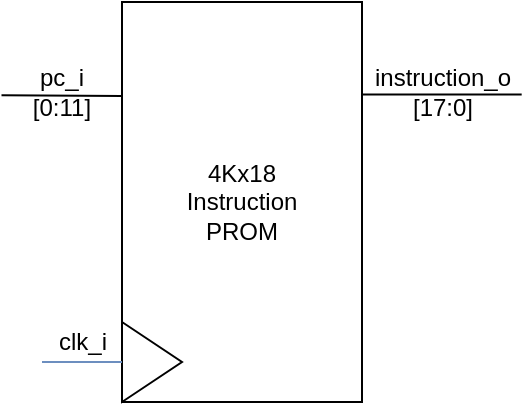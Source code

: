 <mxfile version="15.8.4" type="device"><diagram id="Li5Rl3-0IhGSLnciUuNi" name="Page-1"><mxGraphModel dx="918" dy="714" grid="1" gridSize="10" guides="1" tooltips="1" connect="1" arrows="1" fold="1" page="1" pageScale="1" pageWidth="850" pageHeight="1100" math="0" shadow="0"><root><mxCell id="0"/><mxCell id="1" parent="0"/><mxCell id="-xM4Njac7Bel6Wm34ZWw-1" value="4Kx18&lt;br&gt;Instruction&lt;br&gt;PROM" style="rounded=0;whiteSpace=wrap;html=1;" vertex="1" parent="1"><mxGeometry x="200" y="40" width="120" height="200" as="geometry"/></mxCell><mxCell id="-xM4Njac7Bel6Wm34ZWw-3" value="pc_i&lt;br&gt;[0:11]" style="text;html=1;strokeColor=none;fillColor=none;align=center;verticalAlign=middle;whiteSpace=wrap;rounded=0;" vertex="1" parent="1"><mxGeometry x="140" y="70" width="60" height="30" as="geometry"/></mxCell><mxCell id="-xM4Njac7Bel6Wm34ZWw-6" value="" style="endArrow=none;html=1;rounded=0;exitX=-0.004;exitY=0.556;exitDx=0;exitDy=0;exitPerimeter=0;" edge="1" parent="1" source="-xM4Njac7Bel6Wm34ZWw-3"><mxGeometry width="50" height="50" relative="1" as="geometry"><mxPoint x="120" y="90" as="sourcePoint"/><mxPoint x="200" y="87" as="targetPoint"/></mxGeometry></mxCell><mxCell id="-xM4Njac7Bel6Wm34ZWw-7" value="" style="triangle;whiteSpace=wrap;html=1;" vertex="1" parent="1"><mxGeometry x="200" y="200" width="30" height="40" as="geometry"/></mxCell><mxCell id="-xM4Njac7Bel6Wm34ZWw-8" value="" style="endArrow=none;html=1;rounded=0;fillColor=#dae8fc;strokeColor=#6c8ebf;entryX=0;entryY=0.5;entryDx=0;entryDy=0;" edge="1" parent="1" target="-xM4Njac7Bel6Wm34ZWw-7"><mxGeometry width="50" height="50" relative="1" as="geometry"><mxPoint x="160.0" y="220" as="sourcePoint"/><mxPoint x="199" y="220" as="targetPoint"/></mxGeometry></mxCell><mxCell id="-xM4Njac7Bel6Wm34ZWw-9" value="clk_i" style="text;html=1;align=center;verticalAlign=middle;resizable=0;points=[];autosize=1;" vertex="1" parent="1"><mxGeometry x="160" y="200" width="40" height="20" as="geometry"/></mxCell><mxCell id="-xM4Njac7Bel6Wm34ZWw-10" value="" style="endArrow=none;html=1;rounded=0;exitX=-0.002;exitY=0.54;exitDx=0;exitDy=0;exitPerimeter=0;entryX=0.998;entryY=0.54;entryDx=0;entryDy=0;entryPerimeter=0;" edge="1" parent="1" source="-xM4Njac7Bel6Wm34ZWw-11" target="-xM4Njac7Bel6Wm34ZWw-11"><mxGeometry width="50" height="50" relative="1" as="geometry"><mxPoint x="250" y="160" as="sourcePoint"/><mxPoint x="440" y="79" as="targetPoint"/></mxGeometry></mxCell><mxCell id="-xM4Njac7Bel6Wm34ZWw-11" value="instruction_o&lt;br&gt;[17:0]" style="text;html=1;align=center;verticalAlign=middle;resizable=0;points=[];autosize=1;strokeColor=none;fillColor=none;" vertex="1" parent="1"><mxGeometry x="320" y="70" width="80" height="30" as="geometry"/></mxCell></root></mxGraphModel></diagram></mxfile>